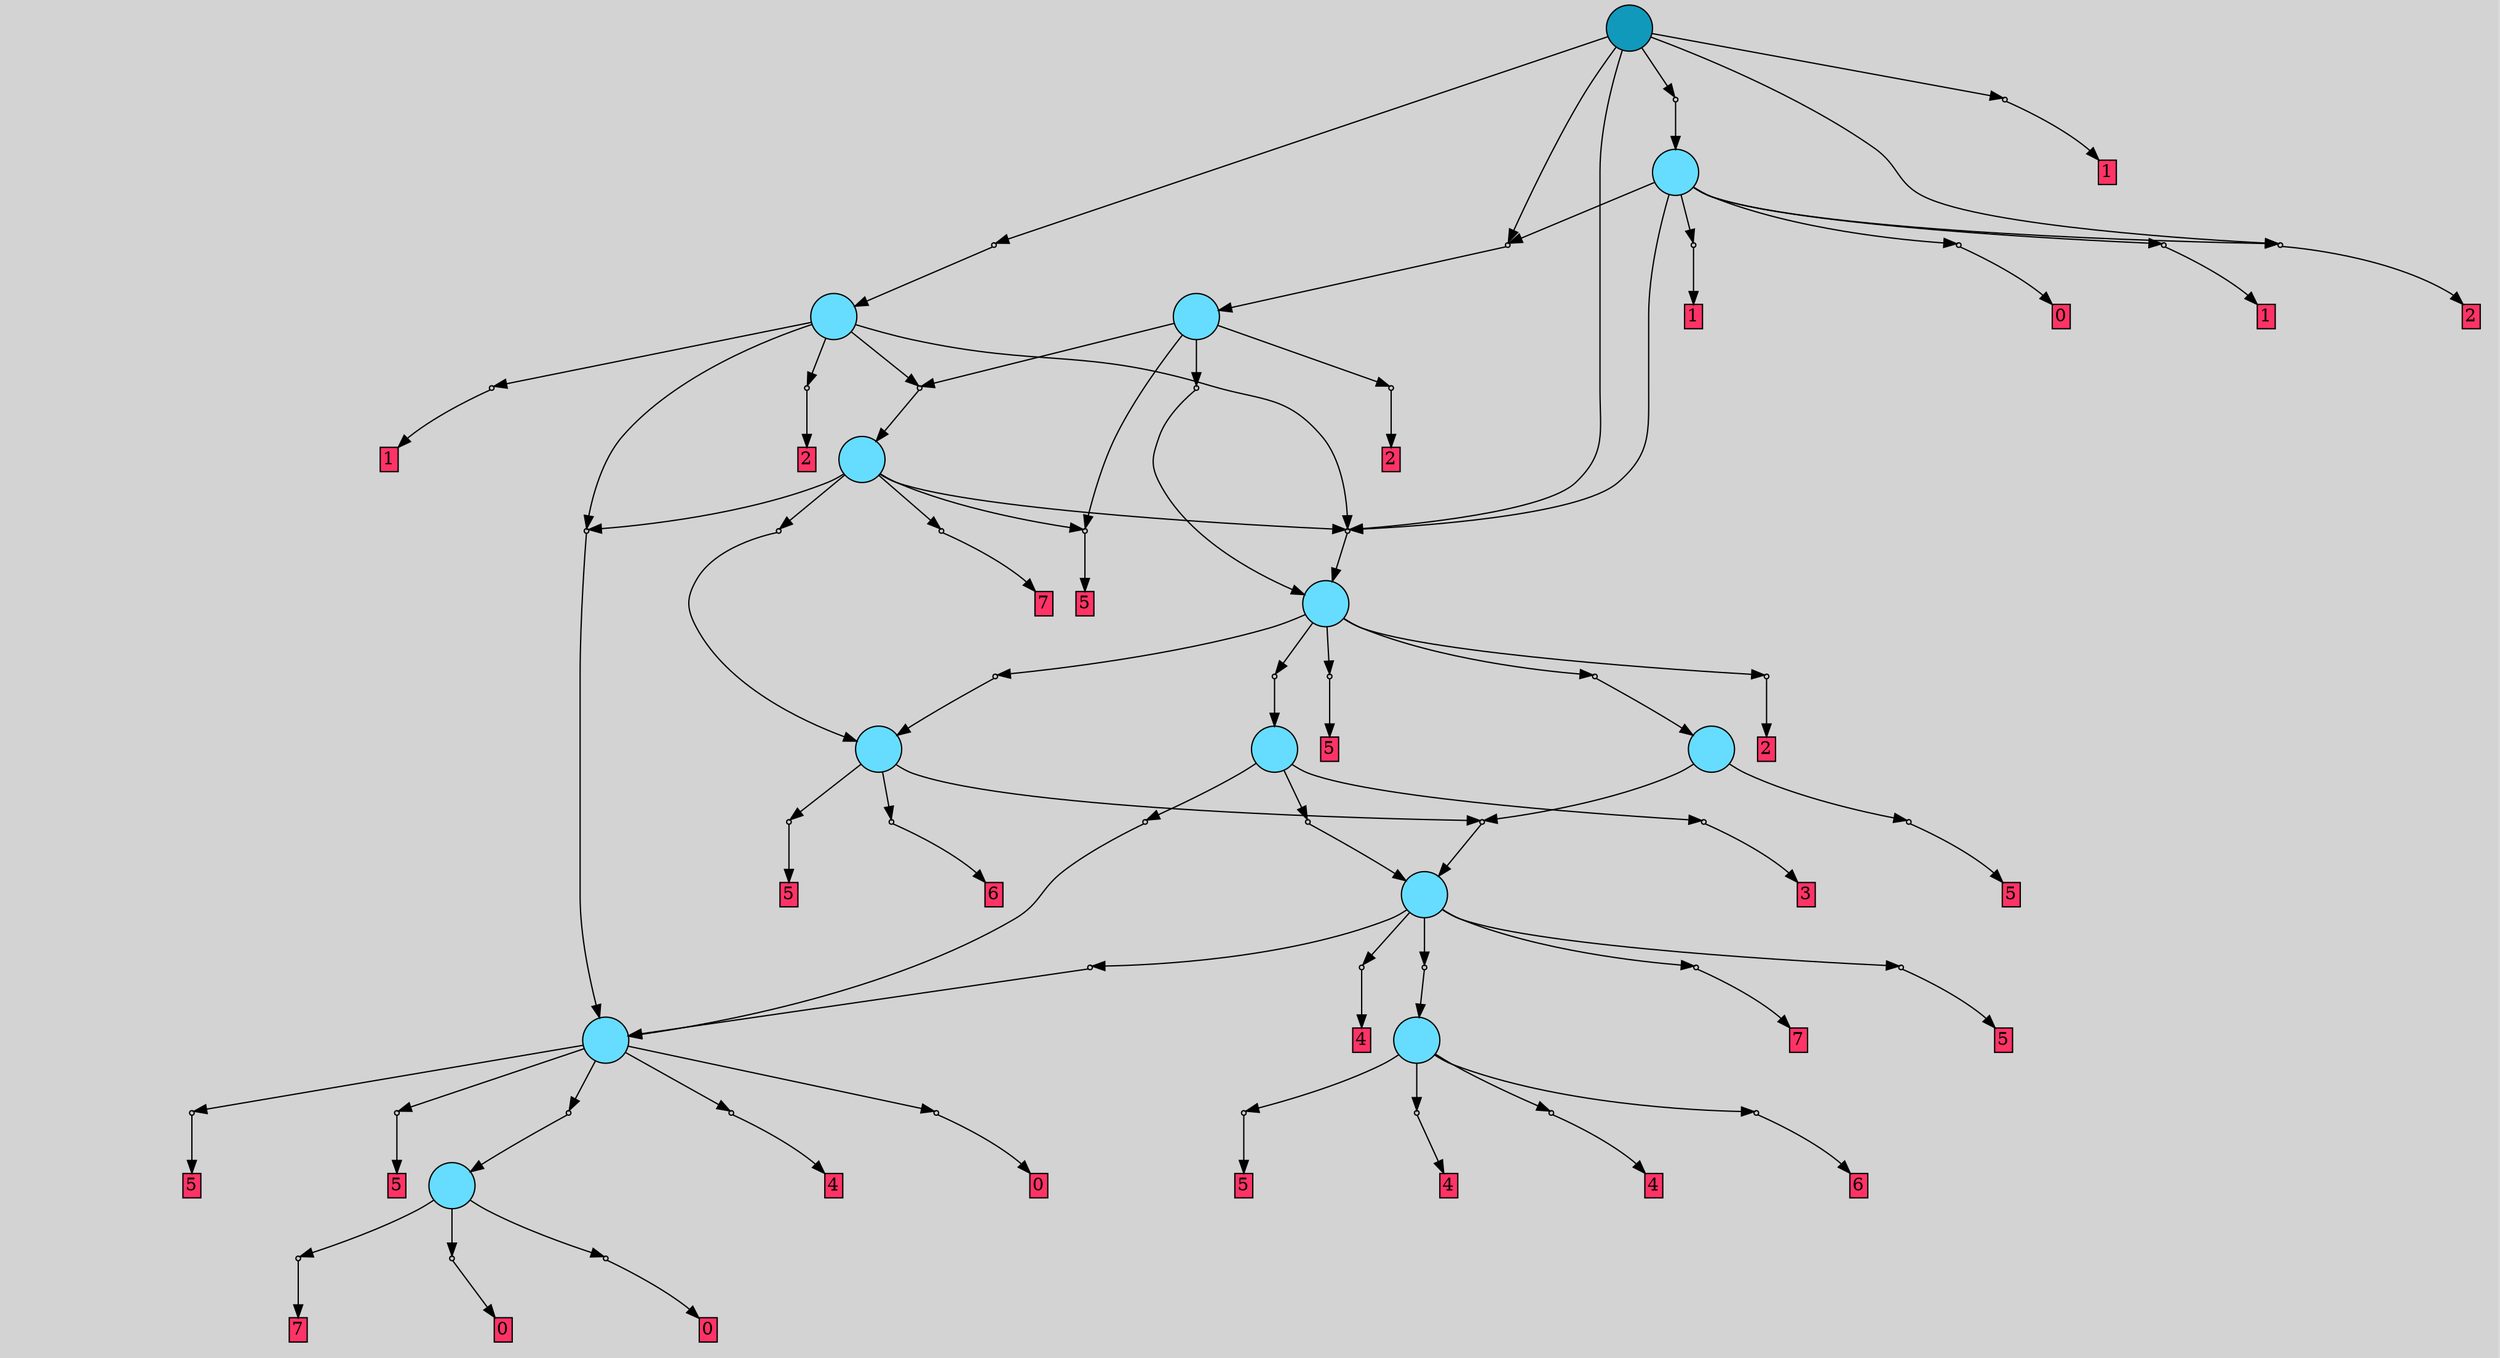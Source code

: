 // File exported with GEGELATI v1.3.1
// On the 2024-04-12 16:02:43
// With the File::TPGGraphDotExporter
digraph{
	graph[pad = "0.212, 0.055" bgcolor = lightgray]
	node[shape=circle style = filled label = ""]
		T0 [fillcolor="#66ddff"]
		T1 [fillcolor="#66ddff"]
		T2 [fillcolor="#66ddff"]
		T3 [fillcolor="#66ddff"]
		T4 [fillcolor="#66ddff"]
		T5 [fillcolor="#66ddff"]
		T6 [fillcolor="#66ddff"]
		T7 [fillcolor="#66ddff"]
		T8 [fillcolor="#66ddff"]
		T9 [fillcolor="#66ddff"]
		T10 [fillcolor="#66ddff"]
		T11 [fillcolor="#66ddff"]
		T12 [fillcolor="#1199bb"]
		P0 [fillcolor="#cccccc" shape=point] //
		I0 [shape=box style=invis label="0|0&1|1#2|0&#92;n"]
		P0 -> I0[style=invis]
		A0 [fillcolor="#ff3366" shape=box margin=0.03 width=0 height=0 label="7"]
		T0 -> P0 -> A0
		P1 [fillcolor="#cccccc" shape=point] //
		I1 [shape=box style=invis label="0|0&0|0#3|0&#92;n"]
		P1 -> I1[style=invis]
		A1 [fillcolor="#ff3366" shape=box margin=0.03 width=0 height=0 label="0"]
		T0 -> P1 -> A1
		P2 [fillcolor="#cccccc" shape=point] //
		I2 [shape=box style=invis label="7|0&1|2#3|2&#92;n"]
		P2 -> I2[style=invis]
		A2 [fillcolor="#ff3366" shape=box margin=0.03 width=0 height=0 label="0"]
		T0 -> P2 -> A2
		P3 [fillcolor="#cccccc" shape=point] //
		I3 [shape=box style=invis label="3|0&3|7#0|1&#92;n"]
		P3 -> I3[style=invis]
		T1 -> P3 -> T0
		P4 [fillcolor="#cccccc" shape=point] //
		I4 [shape=box style=invis label="0|0&1|0#0|4&#92;n"]
		P4 -> I4[style=invis]
		A3 [fillcolor="#ff3366" shape=box margin=0.03 width=0 height=0 label="4"]
		T1 -> P4 -> A3
		P5 [fillcolor="#cccccc" shape=point] //
		I5 [shape=box style=invis label="7|0&2|2#1|5&#92;n"]
		P5 -> I5[style=invis]
		A4 [fillcolor="#ff3366" shape=box margin=0.03 width=0 height=0 label="0"]
		T1 -> P5 -> A4
		P6 [fillcolor="#cccccc" shape=point] //
		I6 [shape=box style=invis label="1|0&3|5#2|0&#92;n"]
		P6 -> I6[style=invis]
		A5 [fillcolor="#ff3366" shape=box margin=0.03 width=0 height=0 label="5"]
		T1 -> P6 -> A5
		P7 [fillcolor="#cccccc" shape=point] //
		I7 [shape=box style=invis label="3|5&3|5#3|6&#92;n3|0&3|0#0|5&#92;n"]
		P7 -> I7[style=invis]
		A6 [fillcolor="#ff3366" shape=box margin=0.03 width=0 height=0 label="5"]
		T1 -> P7 -> A6
		P8 [fillcolor="#cccccc" shape=point] //
		I8 [shape=box style=invis label="8|5&0|2#3|4&#92;n5|0&0|5#4|5&#92;n"]
		P8 -> I8[style=invis]
		A7 [fillcolor="#ff3366" shape=box margin=0.03 width=0 height=0 label="4"]
		T2 -> P8 -> A7
		P9 [fillcolor="#cccccc" shape=point] //
		I9 [shape=box style=invis label="0|5&3|4#2|5&#92;n1|0&0|5#2|2&#92;n"]
		P9 -> I9[style=invis]
		A8 [fillcolor="#ff3366" shape=box margin=0.03 width=0 height=0 label="6"]
		T2 -> P9 -> A8
		P10 [fillcolor="#cccccc" shape=point] //
		I10 [shape=box style=invis label="1|0&3|4#3|5&#92;n"]
		P10 -> I10[style=invis]
		A9 [fillcolor="#ff3366" shape=box margin=0.03 width=0 height=0 label="5"]
		T2 -> P10 -> A9
		P11 [fillcolor="#cccccc" shape=point] //
		I11 [shape=box style=invis label="6|0&4|1#0|3&#92;n"]
		P11 -> I11[style=invis]
		A10 [fillcolor="#ff3366" shape=box margin=0.03 width=0 height=0 label="4"]
		T2 -> P11 -> A10
		P12 [fillcolor="#cccccc" shape=point] //
		I12 [shape=box style=invis label="8|0&1|0#1|6&#92;n"]
		P12 -> I12[style=invis]
		A11 [fillcolor="#ff3366" shape=box margin=0.03 width=0 height=0 label="4"]
		T3 -> P12 -> A11
		P13 [fillcolor="#cccccc" shape=point] //
		I13 [shape=box style=invis label="3|0&3|7#0|1&#92;n"]
		P13 -> I13[style=invis]
		T3 -> P13 -> T2
		P14 [fillcolor="#cccccc" shape=point] //
		I14 [shape=box style=invis label="1|0&1|1#2|0&#92;n"]
		P14 -> I14[style=invis]
		A12 [fillcolor="#ff3366" shape=box margin=0.03 width=0 height=0 label="7"]
		T3 -> P14 -> A12
		P15 [fillcolor="#cccccc" shape=point] //
		I15 [shape=box style=invis label="1|1&3|2#4|4&#92;n4|0&0|1#1|2&#92;n"]
		P15 -> I15[style=invis]
		T3 -> P15 -> T1
		P16 [fillcolor="#cccccc" shape=point] //
		I16 [shape=box style=invis label="5|5&3|5#3|6&#92;n3|0&3|0#0|5&#92;n"]
		P16 -> I16[style=invis]
		A13 [fillcolor="#ff3366" shape=box margin=0.03 width=0 height=0 label="5"]
		T3 -> P16 -> A13
		P17 [fillcolor="#cccccc" shape=point] //
		I17 [shape=box style=invis label="1|0&1|5#2|0&#92;n"]
		P17 -> I17[style=invis]
		T4 -> P17 -> T3
		P18 [fillcolor="#cccccc" shape=point] //
		I18 [shape=box style=invis label="3|5&3|5#3|6&#92;n3|0&3|0#0|5&#92;n"]
		P18 -> I18[style=invis]
		A14 [fillcolor="#ff3366" shape=box margin=0.03 width=0 height=0 label="5"]
		T4 -> P18 -> A14
		T5 -> P17
		P19 [fillcolor="#cccccc" shape=point] //
		I19 [shape=box style=invis label="7|0&3|4#1|6&#92;n"]
		P19 -> I19[style=invis]
		A15 [fillcolor="#ff3366" shape=box margin=0.03 width=0 height=0 label="6"]
		T5 -> P19 -> A15
		P20 [fillcolor="#cccccc" shape=point] //
		I20 [shape=box style=invis label="7|0&3|2#1|0&#92;n"]
		P20 -> I20[style=invis]
		A16 [fillcolor="#ff3366" shape=box margin=0.03 width=0 height=0 label="5"]
		T5 -> P20 -> A16
		P21 [fillcolor="#cccccc" shape=point] //
		I21 [shape=box style=invis label="2|0&3|5#4|6&#92;n"]
		P21 -> I21[style=invis]
		A17 [fillcolor="#ff3366" shape=box margin=0.03 width=0 height=0 label="3"]
		T6 -> P21 -> A17
		P22 [fillcolor="#cccccc" shape=point] //
		I22 [shape=box style=invis label="0|5&4|5#3|3&#92;n1|0&0|5#2|2&#92;n"]
		P22 -> I22[style=invis]
		T6 -> P22 -> T3
		P23 [fillcolor="#cccccc" shape=point] //
		I23 [shape=box style=invis label="1|1&3|2#4|4&#92;n4|0&0|1#1|2&#92;n"]
		P23 -> I23[style=invis]
		T6 -> P23 -> T1
		P24 [fillcolor="#cccccc" shape=point] //
		I24 [shape=box style=invis label="3|5&3|5#3|6&#92;n3|0&2|0#0|5&#92;n"]
		P24 -> I24[style=invis]
		A18 [fillcolor="#ff3366" shape=box margin=0.03 width=0 height=0 label="5"]
		T7 -> P24 -> A18
		P25 [fillcolor="#cccccc" shape=point] //
		I25 [shape=box style=invis label="0|0&4|3#1|2&#92;n"]
		P25 -> I25[style=invis]
		T7 -> P25 -> T6
		P26 [fillcolor="#cccccc" shape=point] //
		I26 [shape=box style=invis label="2|0&3|5#4|6&#92;n"]
		P26 -> I26[style=invis]
		A19 [fillcolor="#ff3366" shape=box margin=0.03 width=0 height=0 label="2"]
		T7 -> P26 -> A19
		P27 [fillcolor="#cccccc" shape=point] //
		I27 [shape=box style=invis label="1|0&0|3#4|7&#92;n"]
		P27 -> I27[style=invis]
		T7 -> P27 -> T4
		P28 [fillcolor="#cccccc" shape=point] //
		I28 [shape=box style=invis label="0|0&4|6#0|6&#92;n"]
		P28 -> I28[style=invis]
		T7 -> P28 -> T5
		P29 [fillcolor="#cccccc" shape=point] //
		I29 [shape=box style=invis label="0|0&4|4#3|6&#92;n"]
		P29 -> I29[style=invis]
		T8 -> P29 -> T5
		P30 [fillcolor="#cccccc" shape=point] //
		I30 [shape=box style=invis label="1|1&3|2#4|4&#92;n4|0&0|1#1|2&#92;n"]
		P30 -> I30[style=invis]
		T8 -> P30 -> T1
		P31 [fillcolor="#cccccc" shape=point] //
		I31 [shape=box style=invis label="2|0&3|1#3|1&#92;n"]
		P31 -> I31[style=invis]
		T8 -> P31 -> T7
		P32 [fillcolor="#cccccc" shape=point] //
		I32 [shape=box style=invis label="3|5&3|5#3|6&#92;n3|0&2|0#0|5&#92;n"]
		P32 -> I32[style=invis]
		A20 [fillcolor="#ff3366" shape=box margin=0.03 width=0 height=0 label="5"]
		T8 -> P32 -> A20
		P33 [fillcolor="#cccccc" shape=point] //
		I33 [shape=box style=invis label="0|0&1|1#2|6&#92;n"]
		P33 -> I33[style=invis]
		A21 [fillcolor="#ff3366" shape=box margin=0.03 width=0 height=0 label="7"]
		T8 -> P33 -> A21
		P34 [fillcolor="#cccccc" shape=point] //
		I34 [shape=box style=invis label="2|0&3|5#4|6&#92;n"]
		P34 -> I34[style=invis]
		A22 [fillcolor="#ff3366" shape=box margin=0.03 width=0 height=0 label="2"]
		T9 -> P34 -> A22
		P35 [fillcolor="#cccccc" shape=point] //
		I35 [shape=box style=invis label="2|0&3|1#3|1&#92;n"]
		P35 -> I35[style=invis]
		T9 -> P35 -> T7
		T9 -> P32
		P36 [fillcolor="#cccccc" shape=point] //
		I36 [shape=box style=invis label="1|0&0|3#4|4&#92;n"]
		P36 -> I36[style=invis]
		T9 -> P36 -> T8
		P37 [fillcolor="#cccccc" shape=point] //
		I37 [shape=box style=invis label="2|0&3|5#4|6&#92;n"]
		P37 -> I37[style=invis]
		A23 [fillcolor="#ff3366" shape=box margin=0.03 width=0 height=0 label="2"]
		T10 -> P37 -> A23
		T10 -> P31
		T10 -> P36
		P38 [fillcolor="#cccccc" shape=point] //
		I38 [shape=box style=invis label="1|0&2|4#1|0&#92;n"]
		P38 -> I38[style=invis]
		A24 [fillcolor="#ff3366" shape=box margin=0.03 width=0 height=0 label="1"]
		T10 -> P38 -> A24
		T10 -> P30
		P39 [fillcolor="#cccccc" shape=point] //
		I39 [shape=box style=invis label="2|0&3|0#4|3&#92;n"]
		P39 -> I39[style=invis]
		T11 -> P39 -> T9
		P40 [fillcolor="#cccccc" shape=point] //
		I40 [shape=box style=invis label="6|0&1|0#0|0&#92;n"]
		P40 -> I40[style=invis]
		A25 [fillcolor="#ff3366" shape=box margin=0.03 width=0 height=0 label="0"]
		T11 -> P40 -> A25
		P41 [fillcolor="#cccccc" shape=point] //
		I41 [shape=box style=invis label="2|0&2|1#3|1&#92;n"]
		P41 -> I41[style=invis]
		A26 [fillcolor="#ff3366" shape=box margin=0.03 width=0 height=0 label="1"]
		T11 -> P41 -> A26
		T11 -> P31
		P42 [fillcolor="#cccccc" shape=point] //
		I42 [shape=box style=invis label="2|0&3|5#4|6&#92;n"]
		P42 -> I42[style=invis]
		A27 [fillcolor="#ff3366" shape=box margin=0.03 width=0 height=0 label="2"]
		T11 -> P42 -> A27
		P43 [fillcolor="#cccccc" shape=point] //
		I43 [shape=box style=invis label="2|0&2|1#3|2&#92;n"]
		P43 -> I43[style=invis]
		A28 [fillcolor="#ff3366" shape=box margin=0.03 width=0 height=0 label="1"]
		T11 -> P43 -> A28
		T12 -> P39
		T12 -> P42
		P44 [fillcolor="#cccccc" shape=point] //
		I44 [shape=box style=invis label="3|0&2|0#0|5&#92;n"]
		P44 -> I44[style=invis]
		T12 -> P44 -> T10
		P45 [fillcolor="#cccccc" shape=point] //
		I45 [shape=box style=invis label="2|0&2|1#3|2&#92;n"]
		P45 -> I45[style=invis]
		A29 [fillcolor="#ff3366" shape=box margin=0.03 width=0 height=0 label="1"]
		T12 -> P45 -> A29
		T12 -> P31
		P46 [fillcolor="#cccccc" shape=point] //
		I46 [shape=box style=invis label="5|1&4|2#0|7&#92;n1|0&0|1#4|7&#92;n"]
		P46 -> I46[style=invis]
		T12 -> P46 -> T11
		{ rank= same T12 }
}
